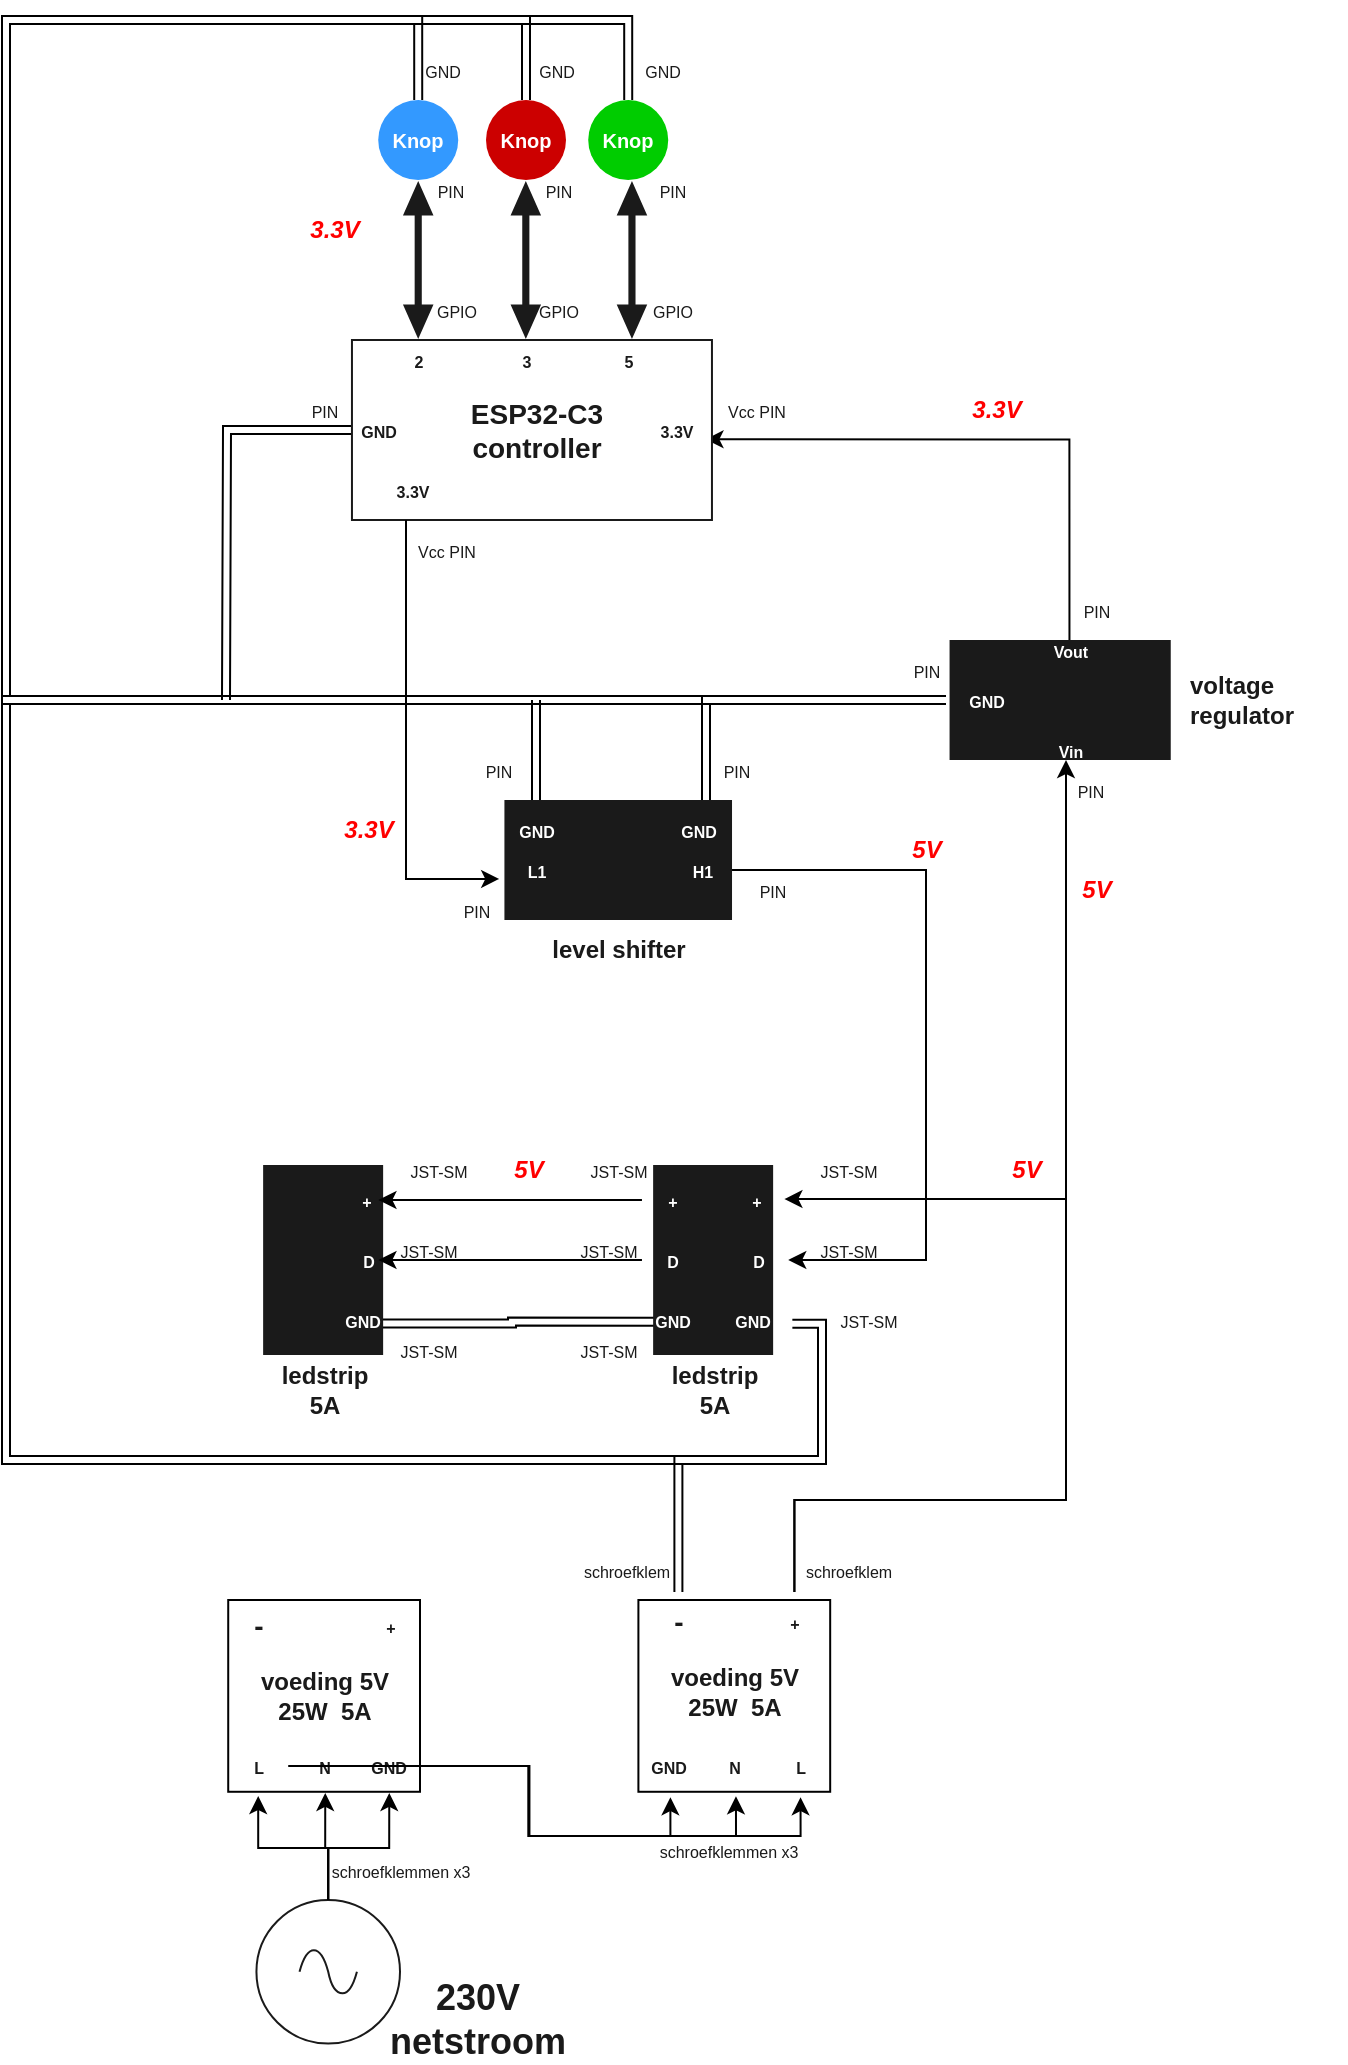 <mxfile version="24.2.7" type="google">
  <diagram name="Page-1" id="2YBvvXClWsGukQMizWep">
    <mxGraphModel grid="1" page="1" gridSize="10" guides="1" tooltips="1" connect="1" arrows="1" fold="1" pageScale="1" pageWidth="850" pageHeight="1100" math="0" shadow="0">
      <root>
        <mxCell id="0" />
        <mxCell id="1" parent="0" />
        <mxCell id="buvlqqXlpn2Jo7uIdP7t-36" style="edgeStyle=orthogonalEdgeStyle;rounded=0;orthogonalLoop=1;jettySize=auto;html=1;entryX=0.982;entryY=0.552;entryDx=0;entryDy=0;entryPerimeter=0;exitX=0.499;exitY=1.007;exitDx=0;exitDy=0;exitPerimeter=0;" edge="1" parent="1" source="uXF_fPcZE920ryY0srwN-89" target="CK8r0wE4NduhVeLigVdj-72">
          <mxGeometry relative="1" as="geometry">
            <mxPoint x="530" y="280" as="targetPoint" />
            <Array as="points">
              <mxPoint x="682" y="280" />
            </Array>
          </mxGeometry>
        </mxCell>
        <mxCell id="buvlqqXlpn2Jo7uIdP7t-27" style="edgeStyle=orthogonalEdgeStyle;rounded=0;orthogonalLoop=1;jettySize=auto;html=1;shape=link;" edge="1" parent="1" source="buvlqqXlpn2Jo7uIdP7t-25">
          <mxGeometry relative="1" as="geometry">
            <mxPoint x="550" y="410" as="targetPoint" />
            <mxPoint x="540" y="473" as="sourcePoint" />
            <Array as="points">
              <mxPoint x="500" y="410" />
            </Array>
          </mxGeometry>
        </mxCell>
        <mxCell id="uXF_fPcZE920ryY0srwN-75" style="edgeStyle=orthogonalEdgeStyle;rounded=0;orthogonalLoop=1;jettySize=auto;html=1;entryX=0.063;entryY=0.56;entryDx=0;entryDy=0;entryPerimeter=0;shape=link;exitX=1.036;exitY=0.028;exitDx=0;exitDy=0;exitPerimeter=0;" edge="1" parent="1" source="uXF_fPcZE920ryY0srwN-82" target="uXF_fPcZE920ryY0srwN-70">
          <mxGeometry relative="1" as="geometry">
            <Array as="points">
              <mxPoint x="403" y="721" />
              <mxPoint x="403" y="722" />
            </Array>
          </mxGeometry>
        </mxCell>
        <mxCell id="CK8r0wE4NduhVeLigVdj-146" value="" style="endArrow=classic;startArrow=classic;html=1;rounded=0;shape=flexArrow;width=3.556;startSize=5.4;startWidth=10.716;endWidth=10.716;endSize=5.4;fillColor=#1A1A1A;strokeColor=none;" edge="1" parent="1">
          <mxGeometry width="50" height="50" relative="1" as="geometry">
            <mxPoint x="409.91" y="230" as="sourcePoint" />
            <mxPoint x="409.91" y="150" as="targetPoint" />
          </mxGeometry>
        </mxCell>
        <mxCell id="CK8r0wE4NduhVeLigVdj-1" value="" style="pointerEvents=1;verticalLabelPosition=bottom;shadow=0;dashed=0;align=center;html=1;verticalAlign=top;shape=mxgraph.electrical.signal_sources.source;aspect=fixed;points=[[0.5,0,0],[1,0.5,0],[0.5,1,0],[0,0.5,0]];elSignalType=ac;strokeColor=#1A1A1A;" vertex="1" parent="1">
          <mxGeometry x="275.22" y="1010" width="71.78" height="71.78" as="geometry" />
        </mxCell>
        <mxCell id="CK8r0wE4NduhVeLigVdj-4" value="&lt;font color=&quot;#1a1a1a&quot; style=&quot;font-size: 18px;&quot;&gt;&lt;b style=&quot;&quot;&gt;230V&lt;/b&gt;&lt;/font&gt;&lt;div&gt;&lt;font color=&quot;#1a1a1a&quot; style=&quot;font-size: 18px;&quot;&gt;&lt;b style=&quot;&quot;&gt;netstroom&lt;/b&gt;&lt;/font&gt;&lt;/div&gt;" style="text;strokeColor=none;align=center;fillColor=none;html=1;verticalAlign=middle;whiteSpace=wrap;rounded=0;" vertex="1" parent="1">
          <mxGeometry x="356.11" y="1050" width="60" height="40" as="geometry" />
        </mxCell>
        <mxCell id="buvlqqXlpn2Jo7uIdP7t-6" style="edgeStyle=orthogonalEdgeStyle;rounded=0;orthogonalLoop=1;jettySize=auto;html=1;shape=link;" edge="1" parent="1" source="CK8r0wE4NduhVeLigVdj-72">
          <mxGeometry relative="1" as="geometry">
            <mxPoint x="260" y="410" as="targetPoint" />
          </mxGeometry>
        </mxCell>
        <mxCell id="CK8r0wE4NduhVeLigVdj-72" value="" style="verticalLabelPosition=bottom;verticalAlign=top;html=1;shape=mxgraph.basic.rect;fillColor2=none;strokeWidth=1;size=20;indent=5;fillColor=#FFFFFF;strokeColor=#1A1A1A;" vertex="1" parent="1">
          <mxGeometry x="322.98" y="230" width="180" height="90" as="geometry" />
        </mxCell>
        <mxCell id="CK8r0wE4NduhVeLigVdj-74" value="" style="group;fillColor=#1A1A1A;container=0;" connectable="0" vertex="1" parent="1">
          <mxGeometry x="621.78" y="380" width="110.59" height="60" as="geometry" />
        </mxCell>
        <mxCell id="CK8r0wE4NduhVeLigVdj-88" value="&lt;div&gt;&lt;span style=&quot;color: rgb(26, 26, 26); background-color: initial;&quot;&gt;&lt;font style=&quot;font-size: 8px;&quot;&gt;JST-SM&lt;/font&gt;&lt;/span&gt;&lt;br&gt;&lt;/div&gt;" style="text;html=1;align=center;verticalAlign=middle;resizable=0;points=[];autosize=1;strokeColor=none;fillColor=none;" vertex="1" parent="1">
          <mxGeometry x="546.11" y="630" width="50" height="30" as="geometry" />
        </mxCell>
        <mxCell id="CK8r0wE4NduhVeLigVdj-89" value="&lt;div&gt;&lt;span style=&quot;color: rgb(26, 26, 26); background-color: initial;&quot;&gt;&lt;font style=&quot;font-size: 8px;&quot;&gt;JST-SM&lt;/font&gt;&lt;/span&gt;&lt;br&gt;&lt;/div&gt;" style="text;html=1;align=center;verticalAlign=middle;resizable=0;points=[];autosize=1;strokeColor=none;fillColor=none;rotation=0;" vertex="1" parent="1">
          <mxGeometry x="556.11" y="705" width="50" height="30" as="geometry" />
        </mxCell>
        <mxCell id="CK8r0wE4NduhVeLigVdj-99" value="&lt;font color=&quot;#1a1a1a&quot;&gt;&lt;b&gt;ledstrip&lt;br&gt;5A&lt;/b&gt;&lt;/font&gt;" style="text;html=1;align=center;verticalAlign=middle;resizable=0;points=[];autosize=1;strokeColor=none;fillColor=none;" vertex="1" parent="1">
          <mxGeometry x="273.56" y="735" width="70" height="40" as="geometry" />
        </mxCell>
        <mxCell id="CK8r0wE4NduhVeLigVdj-131" value="&lt;font color=&quot;#ff0000&quot; style=&quot;font-size: 12px;&quot;&gt;&lt;i style=&quot;&quot;&gt;&lt;b style=&quot;&quot;&gt;5V&lt;/b&gt;&lt;/i&gt;&lt;/font&gt;" style="text;html=1;align=center;verticalAlign=middle;resizable=0;points=[];autosize=1;strokeColor=none;fillColor=none;" vertex="1" parent="1">
          <mxGeometry x="675" y="490" width="40" height="30" as="geometry" />
        </mxCell>
        <mxCell id="CK8r0wE4NduhVeLigVdj-133" value="&lt;span style=&quot;font-size: 8px;&quot;&gt;&lt;b style=&quot;&quot;&gt;&lt;font color=&quot;#ffffff&quot;&gt;Vin&lt;/font&gt;&lt;/b&gt;&lt;/span&gt;" style="text;html=1;align=center;verticalAlign=middle;resizable=0;points=[];autosize=1;strokeColor=none;fillColor=none;" vertex="1" parent="1">
          <mxGeometry x="661.78" y="420" width="40" height="30" as="geometry" />
        </mxCell>
        <mxCell id="buvlqqXlpn2Jo7uIdP7t-12" style="edgeStyle=orthogonalEdgeStyle;rounded=0;orthogonalLoop=1;jettySize=auto;html=1;shape=link;" edge="1" parent="1" source="CK8r0wE4NduhVeLigVdj-142">
          <mxGeometry relative="1" as="geometry">
            <mxPoint x="170" y="410" as="targetPoint" />
            <Array as="points">
              <mxPoint x="356" y="70" />
              <mxPoint x="150" y="70" />
              <mxPoint x="150" y="410" />
            </Array>
          </mxGeometry>
        </mxCell>
        <mxCell id="CK8r0wE4NduhVeLigVdj-142" value="&lt;b&gt;&lt;font color=&quot;#ffffff&quot; style=&quot;font-size: 10px;&quot;&gt;Knop&lt;/font&gt;&lt;/b&gt;" style="ellipse;whiteSpace=wrap;html=1;aspect=fixed;fillColor=#3399FF;strokeColor=none;" vertex="1" parent="1">
          <mxGeometry x="336.11" y="110" width="40" height="40" as="geometry" />
        </mxCell>
        <mxCell id="buvlqqXlpn2Jo7uIdP7t-13" style="edgeStyle=orthogonalEdgeStyle;rounded=0;orthogonalLoop=1;jettySize=auto;html=1;shape=link;" edge="1" parent="1" source="CK8r0wE4NduhVeLigVdj-143">
          <mxGeometry relative="1" as="geometry">
            <mxPoint x="180" y="410" as="targetPoint" />
            <Array as="points">
              <mxPoint x="410" y="70" />
              <mxPoint x="150" y="70" />
              <mxPoint x="150" y="410" />
            </Array>
          </mxGeometry>
        </mxCell>
        <mxCell id="CK8r0wE4NduhVeLigVdj-143" value="&lt;b&gt;&lt;font color=&quot;#ffffff&quot; style=&quot;font-size: 10px;&quot;&gt;Knop&lt;/font&gt;&lt;/b&gt;" style="ellipse;whiteSpace=wrap;html=1;aspect=fixed;fillColor=#CC0000;strokeColor=none;" vertex="1" parent="1">
          <mxGeometry x="390.0" y="110" width="40" height="40" as="geometry" />
        </mxCell>
        <mxCell id="buvlqqXlpn2Jo7uIdP7t-14" style="edgeStyle=orthogonalEdgeStyle;rounded=0;orthogonalLoop=1;jettySize=auto;html=1;shape=link;" edge="1" parent="1" source="CK8r0wE4NduhVeLigVdj-144">
          <mxGeometry relative="1" as="geometry">
            <mxPoint x="170" y="410" as="targetPoint" />
            <Array as="points">
              <mxPoint x="461" y="70" />
              <mxPoint x="150" y="70" />
              <mxPoint x="150" y="410" />
            </Array>
          </mxGeometry>
        </mxCell>
        <mxCell id="CK8r0wE4NduhVeLigVdj-144" value="&lt;b&gt;&lt;font color=&quot;#ffffff&quot; style=&quot;font-size: 10px;&quot;&gt;Knop&lt;/font&gt;&lt;/b&gt;" style="ellipse;whiteSpace=wrap;html=1;aspect=fixed;fillColor=#00CC00;strokeColor=none;" vertex="1" parent="1">
          <mxGeometry x="441.11" y="110" width="40" height="40" as="geometry" />
        </mxCell>
        <mxCell id="buvlqqXlpn2Jo7uIdP7t-4" style="edgeStyle=orthogonalEdgeStyle;rounded=0;orthogonalLoop=1;jettySize=auto;html=1;shape=link;fillColor=#1A1A1A;strokeColor=default;" edge="1" parent="1" source="itszNi9ZeUtjTC_FfjUi-5">
          <mxGeometry relative="1" as="geometry">
            <mxPoint x="500" y="790" as="targetPoint" />
            <Array as="points">
              <mxPoint x="150" y="410" />
              <mxPoint x="150" y="790" />
              <mxPoint x="490" y="790" />
            </Array>
          </mxGeometry>
        </mxCell>
        <mxCell id="itszNi9ZeUtjTC_FfjUi-5" value="&lt;font style=&quot;font-size: 8px;&quot;&gt;&lt;b style=&quot;&quot;&gt;&lt;font color=&quot;#ffffff&quot;&gt;GND&lt;/font&gt;&lt;/b&gt;&lt;br&gt;&lt;/font&gt;" style="text;html=1;align=center;verticalAlign=middle;resizable=0;points=[];autosize=1;strokeColor=none;fillColor=none;" vertex="1" parent="1">
          <mxGeometry x="620" y="395" width="40" height="30" as="geometry" />
        </mxCell>
        <mxCell id="3ZnizcBf5uiBhAQqWF0o-3" value="&lt;font color=&quot;#1a1a1a&quot;&gt;&lt;span style=&quot;font-size: 8px;&quot;&gt;schroefklemmen x3&lt;/span&gt;&lt;/font&gt;" style="text;html=1;align=center;verticalAlign=middle;resizable=0;points=[];autosize=1;strokeColor=none;fillColor=none;" vertex="1" parent="1">
          <mxGeometry x="302.41" y="980" width="90" height="30" as="geometry" />
        </mxCell>
        <mxCell id="CK8r0wE4NduhVeLigVdj-39" value="&lt;font color=&quot;#ffffff&quot; style=&quot;font-size: 14px;&quot;&gt;&lt;b style=&quot;&quot;&gt;led&lt;br&gt;strip&lt;/b&gt;&lt;/font&gt;&lt;div&gt;&lt;font color=&quot;#ffffff&quot; style=&quot;font-size: 14px;&quot;&gt;&lt;b&gt;&lt;br&gt;&lt;/b&gt;&lt;/font&gt;&lt;/div&gt;&lt;div&gt;&lt;font color=&quot;#ffffff&quot; style=&quot;font-size: 14px;&quot;&gt;&lt;b style=&quot;&quot;&gt;5V&lt;/b&gt;&lt;/font&gt;&lt;/div&gt;" style="text;html=1;align=center;verticalAlign=middle;resizable=0;points=[];autosize=1;strokeColor=none;fillColor=none;" vertex="1" parent="1">
          <mxGeometry x="233.61" y="650" width="50" height="80" as="geometry" />
        </mxCell>
        <mxCell id="b6E_NDg8cZOG375bm2oY-10" value="&lt;font color=&quot;#ffffff&quot;&gt;&lt;span style=&quot;font-size: 8px;&quot;&gt;&lt;b&gt;&amp;nbsp;5&lt;/b&gt;&lt;/span&gt;&lt;/font&gt;" style="text;html=1;align=center;verticalAlign=middle;resizable=0;points=[];autosize=1;strokeColor=none;fillColor=none;" vertex="1" parent="1">
          <mxGeometry x="475.0" y="60" width="30" height="30" as="geometry" />
        </mxCell>
        <mxCell id="b6E_NDg8cZOG375bm2oY-11" value="&lt;font color=&quot;#ffffff&quot;&gt;&lt;span style=&quot;font-size: 8px;&quot;&gt;&lt;b&gt;2&lt;/b&gt;&lt;/span&gt;&lt;/font&gt;" style="text;html=1;align=center;verticalAlign=middle;resizable=0;points=[];autosize=1;strokeColor=none;fillColor=none;" vertex="1" parent="1">
          <mxGeometry x="354.91" y="60" width="30" height="30" as="geometry" />
        </mxCell>
        <mxCell id="uXF_fPcZE920ryY0srwN-26" value="" style="group;rotation=0;" vertex="1" connectable="0" parent="1">
          <mxGeometry x="261.11" y="860" width="100.0" height="97.95" as="geometry" />
        </mxCell>
        <mxCell id="uXF_fPcZE920ryY0srwN-7" value="" style="whiteSpace=wrap;html=1;aspect=fixed;rotation=0;" vertex="1" parent="uXF_fPcZE920ryY0srwN-26">
          <mxGeometry width="95.89" height="95.89" as="geometry" />
        </mxCell>
        <mxCell id="8mbKC0PbR0wMGEWIr_28-6" value="&lt;b style=&quot;&quot;&gt;&lt;font color=&quot;#1a1a1a&quot;&gt;voeding 5V&lt;/font&gt;&lt;/b&gt;&lt;div&gt;&lt;b style=&quot;&quot;&gt;&lt;font color=&quot;#1a1a1a&quot;&gt;25W&amp;nbsp; 5A&lt;/font&gt;&lt;/b&gt;&lt;/div&gt;" style="text;html=1;align=center;verticalAlign=middle;resizable=0;points=[];autosize=1;strokeColor=none;fillColor=none;rotation=0;" vertex="1" parent="uXF_fPcZE920ryY0srwN-26">
          <mxGeometry x="3" y="27.95" width="90" height="40" as="geometry" />
        </mxCell>
        <mxCell id="uXF_fPcZE920ryY0srwN-1" value="&lt;font color=&quot;#1a1a1a&quot; style=&quot;font-size: 8px;&quot;&gt;&lt;b style=&quot;&quot;&gt;L&lt;/b&gt;&lt;/font&gt;" style="text;html=1;align=center;verticalAlign=middle;resizable=0;points=[];autosize=1;strokeColor=none;fillColor=none;rotation=0;" vertex="1" parent="uXF_fPcZE920ryY0srwN-26">
          <mxGeometry y="68" width="30" height="30" as="geometry" />
        </mxCell>
        <mxCell id="uXF_fPcZE920ryY0srwN-3" value="&lt;div&gt;&lt;font color=&quot;#1a1a1a&quot;&gt;&lt;span style=&quot;font-size: 8px;&quot;&gt;&lt;b&gt;GND&lt;/b&gt;&lt;/span&gt;&lt;/font&gt;&lt;/div&gt;" style="text;html=1;align=center;verticalAlign=middle;resizable=0;points=[];autosize=1;strokeColor=none;fillColor=none;rotation=0;" vertex="1" parent="uXF_fPcZE920ryY0srwN-26">
          <mxGeometry x="60" y="68" width="40" height="30" as="geometry" />
        </mxCell>
        <mxCell id="uXF_fPcZE920ryY0srwN-8" value="&lt;font color=&quot;#1a1a1a&quot;&gt;&lt;span style=&quot;font-size: 8px;&quot;&gt;&lt;b&gt;N&lt;/b&gt;&lt;/span&gt;&lt;/font&gt;" style="text;html=1;align=center;verticalAlign=middle;resizable=0;points=[];autosize=1;strokeColor=none;fillColor=none;rotation=0;" vertex="1" parent="uXF_fPcZE920ryY0srwN-26">
          <mxGeometry x="33" y="68" width="30" height="30" as="geometry" />
        </mxCell>
        <mxCell id="uXF_fPcZE920ryY0srwN-48" value="&lt;font color=&quot;#1a1a1a&quot;&gt;&lt;span style=&quot;font-size: 8px;&quot;&gt;&lt;b&gt;+&lt;/b&gt;&lt;/span&gt;&lt;/font&gt;" style="text;html=1;align=center;verticalAlign=middle;resizable=0;points=[];autosize=1;strokeColor=none;fillColor=none;rotation=0;" vertex="1" parent="uXF_fPcZE920ryY0srwN-26">
          <mxGeometry x="65.89" y="-2.05" width="30" height="30" as="geometry" />
        </mxCell>
        <mxCell id="uXF_fPcZE920ryY0srwN-49" value="&lt;font style=&quot;font-size: 14px;&quot; color=&quot;#1a1a1a&quot;&gt;&lt;b style=&quot;&quot;&gt;-&lt;/b&gt;&lt;/font&gt;" style="text;html=1;align=center;verticalAlign=middle;resizable=0;points=[];autosize=1;strokeColor=none;fillColor=none;rotation=0;" vertex="1" parent="uXF_fPcZE920ryY0srwN-26">
          <mxGeometry x="2.842e-14" y="-2.05" width="30" height="30" as="geometry" />
        </mxCell>
        <mxCell id="uXF_fPcZE920ryY0srwN-27" value="" style="group;rotation=0;" vertex="1" connectable="0" parent="1">
          <mxGeometry x="466.2" y="860" width="100.0" height="97.95" as="geometry" />
        </mxCell>
        <mxCell id="uXF_fPcZE920ryY0srwN-28" value="" style="whiteSpace=wrap;html=1;aspect=fixed;rotation=0;" vertex="1" parent="uXF_fPcZE920ryY0srwN-27">
          <mxGeometry width="95.89" height="95.89" as="geometry" />
        </mxCell>
        <mxCell id="uXF_fPcZE920ryY0srwN-29" value="&lt;b style=&quot;&quot;&gt;&lt;font color=&quot;#1a1a1a&quot;&gt;voeding 5V&lt;/font&gt;&lt;/b&gt;&lt;div&gt;&lt;b style=&quot;&quot;&gt;&lt;font color=&quot;#1a1a1a&quot;&gt;25W&amp;nbsp; 5A&lt;/font&gt;&lt;/b&gt;&lt;/div&gt;" style="text;html=1;align=center;verticalAlign=middle;resizable=0;points=[];autosize=1;strokeColor=none;fillColor=none;rotation=0;" vertex="1" parent="uXF_fPcZE920ryY0srwN-27">
          <mxGeometry x="2.95" y="26" width="90" height="40" as="geometry" />
        </mxCell>
        <mxCell id="uXF_fPcZE920ryY0srwN-30" value="&lt;font color=&quot;#1a1a1a&quot; style=&quot;font-size: 8px;&quot;&gt;&lt;b style=&quot;&quot;&gt;L&lt;/b&gt;&lt;/font&gt;" style="text;html=1;align=center;verticalAlign=middle;resizable=0;points=[];autosize=1;strokeColor=none;fillColor=none;rotation=0;" vertex="1" parent="uXF_fPcZE920ryY0srwN-27">
          <mxGeometry x="65.89" y="68" width="30" height="30" as="geometry" />
        </mxCell>
        <mxCell id="uXF_fPcZE920ryY0srwN-31" value="&lt;div&gt;&lt;font color=&quot;#1a1a1a&quot;&gt;&lt;span style=&quot;font-size: 8px;&quot;&gt;&lt;b&gt;GND&lt;/b&gt;&lt;/span&gt;&lt;/font&gt;&lt;/div&gt;" style="text;html=1;align=center;verticalAlign=middle;resizable=0;points=[];autosize=1;strokeColor=none;fillColor=none;rotation=0;" vertex="1" parent="uXF_fPcZE920ryY0srwN-27">
          <mxGeometry x="-5" y="68" width="40" height="30" as="geometry" />
        </mxCell>
        <mxCell id="uXF_fPcZE920ryY0srwN-32" value="&lt;font color=&quot;#1a1a1a&quot;&gt;&lt;span style=&quot;font-size: 8px;&quot;&gt;&lt;b&gt;N&lt;/b&gt;&lt;/span&gt;&lt;/font&gt;" style="text;html=1;align=center;verticalAlign=middle;resizable=0;points=[];autosize=1;strokeColor=none;fillColor=none;rotation=0;" vertex="1" parent="uXF_fPcZE920ryY0srwN-27">
          <mxGeometry x="33" y="68" width="30" height="30" as="geometry" />
        </mxCell>
        <mxCell id="uXF_fPcZE920ryY0srwN-86" style="edgeStyle=orthogonalEdgeStyle;rounded=0;orthogonalLoop=1;jettySize=auto;html=1;" edge="1" parent="uXF_fPcZE920ryY0srwN-27" source="uXF_fPcZE920ryY0srwN-46">
          <mxGeometry relative="1" as="geometry">
            <mxPoint x="213.8" y="-420" as="targetPoint" />
            <Array as="points">
              <mxPoint x="78" y="-50" />
              <mxPoint x="214" y="-50" />
            </Array>
          </mxGeometry>
        </mxCell>
        <mxCell id="uXF_fPcZE920ryY0srwN-46" value="&lt;font color=&quot;#1a1a1a&quot;&gt;&lt;span style=&quot;font-size: 8px;&quot;&gt;&lt;b&gt;+&lt;/b&gt;&lt;/span&gt;&lt;/font&gt;" style="text;html=1;align=center;verticalAlign=middle;resizable=0;points=[];autosize=1;strokeColor=none;fillColor=none;rotation=0;" vertex="1" parent="uXF_fPcZE920ryY0srwN-27">
          <mxGeometry x="63" y="-4" width="30" height="30" as="geometry" />
        </mxCell>
        <mxCell id="uXF_fPcZE920ryY0srwN-47" value="&lt;font style=&quot;font-size: 14px;&quot; color=&quot;#1a1a1a&quot;&gt;&lt;b style=&quot;&quot;&gt;-&lt;/b&gt;&lt;/font&gt;" style="text;html=1;align=center;verticalAlign=middle;resizable=0;points=[];autosize=1;strokeColor=none;fillColor=none;rotation=0;" vertex="1" parent="uXF_fPcZE920ryY0srwN-27">
          <mxGeometry x="5" y="-4" width="30" height="30" as="geometry" />
        </mxCell>
        <mxCell id="uXF_fPcZE920ryY0srwN-33" style="edgeStyle=orthogonalEdgeStyle;rounded=0;orthogonalLoop=1;jettySize=auto;html=1;" edge="1" parent="1" source="CK8r0wE4NduhVeLigVdj-1" target="uXF_fPcZE920ryY0srwN-1">
          <mxGeometry relative="1" as="geometry" />
        </mxCell>
        <mxCell id="uXF_fPcZE920ryY0srwN-34" style="edgeStyle=orthogonalEdgeStyle;rounded=0;orthogonalLoop=1;jettySize=auto;html=1;entryX=0.517;entryY=0.949;entryDx=0;entryDy=0;entryPerimeter=0;" edge="1" parent="1" source="CK8r0wE4NduhVeLigVdj-1" target="uXF_fPcZE920ryY0srwN-8">
          <mxGeometry relative="1" as="geometry" />
        </mxCell>
        <mxCell id="uXF_fPcZE920ryY0srwN-35" style="edgeStyle=orthogonalEdgeStyle;rounded=0;orthogonalLoop=1;jettySize=auto;html=1;entryX=0.513;entryY=0.949;entryDx=0;entryDy=0;entryPerimeter=0;" edge="1" parent="1" source="CK8r0wE4NduhVeLigVdj-1" target="uXF_fPcZE920ryY0srwN-3">
          <mxGeometry relative="1" as="geometry" />
        </mxCell>
        <mxCell id="uXF_fPcZE920ryY0srwN-42" style="edgeStyle=orthogonalEdgeStyle;rounded=0;orthogonalLoop=1;jettySize=auto;html=1;entryX=0.525;entryY=1.02;entryDx=0;entryDy=0;entryPerimeter=0;" edge="1" parent="1" source="uXF_fPcZE920ryY0srwN-3" target="uXF_fPcZE920ryY0srwN-31">
          <mxGeometry relative="1" as="geometry" />
        </mxCell>
        <mxCell id="uXF_fPcZE920ryY0srwN-43" style="edgeStyle=orthogonalEdgeStyle;rounded=0;orthogonalLoop=1;jettySize=auto;html=1;entryX=0.526;entryY=1.005;entryDx=0;entryDy=0;entryPerimeter=0;" edge="1" parent="1" source="uXF_fPcZE920ryY0srwN-8" target="uXF_fPcZE920ryY0srwN-32">
          <mxGeometry relative="1" as="geometry" />
        </mxCell>
        <mxCell id="uXF_fPcZE920ryY0srwN-44" style="edgeStyle=orthogonalEdgeStyle;rounded=0;orthogonalLoop=1;jettySize=auto;html=1;entryX=0.506;entryY=1.02;entryDx=0;entryDy=0;entryPerimeter=0;" edge="1" parent="1" source="uXF_fPcZE920ryY0srwN-1" target="uXF_fPcZE920ryY0srwN-30">
          <mxGeometry relative="1" as="geometry" />
        </mxCell>
        <mxCell id="uXF_fPcZE920ryY0srwN-45" value="&lt;font color=&quot;#1a1a1a&quot;&gt;&lt;span style=&quot;font-size: 8px;&quot;&gt;schroefklemmen x3&lt;/span&gt;&lt;/font&gt;" style="text;html=1;align=center;verticalAlign=middle;resizable=0;points=[];autosize=1;strokeColor=none;fillColor=none;" vertex="1" parent="1">
          <mxGeometry x="466.2" y="970" width="90" height="30" as="geometry" />
        </mxCell>
        <mxCell id="CK8r0wE4NduhVeLigVdj-8" value="" style="verticalLabelPosition=bottom;verticalAlign=top;html=1;shape=mxgraph.basic.rect;fillColor2=none;strokeWidth=1;size=30;indent=100;rotation=90;fillColor=#1A1A1A;strokeColor=none;" vertex="1" parent="1">
          <mxGeometry x="456.02" y="660" width="95.09" height="60" as="geometry" />
        </mxCell>
        <mxCell id="uXF_fPcZE920ryY0srwN-54" value="&lt;span style=&quot;font-size: 8px;&quot;&gt;&lt;b style=&quot;&quot;&gt;&lt;font color=&quot;#ffffff&quot;&gt;+&lt;/font&gt;&lt;/b&gt;&lt;/span&gt;" style="text;html=1;align=center;verticalAlign=middle;resizable=0;points=[];autosize=1;strokeColor=none;fillColor=none;rotation=0;" vertex="1" parent="1">
          <mxGeometry x="509.61" y="645" width="30" height="30" as="geometry" />
        </mxCell>
        <mxCell id="uXF_fPcZE920ryY0srwN-55" value="&lt;span style=&quot;font-size: 8px;&quot;&gt;&lt;b style=&quot;&quot;&gt;&lt;font color=&quot;#ffffff&quot;&gt;+&lt;/font&gt;&lt;/b&gt;&lt;/span&gt;" style="text;html=1;align=center;verticalAlign=middle;resizable=0;points=[];autosize=1;strokeColor=none;fillColor=none;rotation=0;" vertex="1" parent="1">
          <mxGeometry x="467.98" y="645" width="30" height="30" as="geometry" />
        </mxCell>
        <mxCell id="uXF_fPcZE920ryY0srwN-56" value="&lt;font color=&quot;#ffffff&quot;&gt;&lt;span style=&quot;font-size: 8px;&quot;&gt;&lt;b&gt;D&lt;/b&gt;&lt;/span&gt;&lt;/font&gt;" style="text;html=1;align=center;verticalAlign=middle;resizable=0;points=[];autosize=1;strokeColor=none;fillColor=none;rotation=0;" vertex="1" parent="1">
          <mxGeometry x="511.11" y="675" width="30" height="30" as="geometry" />
        </mxCell>
        <mxCell id="uXF_fPcZE920ryY0srwN-57" value="&lt;font color=&quot;#ffffff&quot;&gt;&lt;span style=&quot;font-size: 8px;&quot;&gt;&lt;b&gt;GND&lt;/b&gt;&lt;/span&gt;&lt;/font&gt;" style="text;html=1;align=center;verticalAlign=middle;resizable=0;points=[];autosize=1;strokeColor=none;fillColor=none;rotation=0;" vertex="1" parent="1">
          <mxGeometry x="502.98" y="705" width="40" height="30" as="geometry" />
        </mxCell>
        <mxCell id="uXF_fPcZE920ryY0srwN-58" style="edgeStyle=orthogonalEdgeStyle;rounded=0;orthogonalLoop=1;jettySize=auto;html=1;entryX=0.986;entryY=0.484;entryDx=0;entryDy=0;entryPerimeter=0;" edge="1" parent="1" source="uXF_fPcZE920ryY0srwN-46" target="uXF_fPcZE920ryY0srwN-54">
          <mxGeometry relative="1" as="geometry">
            <Array as="points">
              <mxPoint x="544" y="810" />
              <mxPoint x="680" y="810" />
              <mxPoint x="680" y="660" />
            </Array>
          </mxGeometry>
        </mxCell>
        <mxCell id="uXF_fPcZE920ryY0srwN-63" value="&lt;div&gt;&lt;br&gt;&lt;/div&gt;&lt;div&gt;&lt;br&gt;&lt;/div&gt;" style="edgeLabel;html=1;align=center;verticalAlign=middle;resizable=0;points=[];" vertex="1" connectable="0" parent="uXF_fPcZE920ryY0srwN-58">
          <mxGeometry x="0.402" y="-1" relative="1" as="geometry">
            <mxPoint as="offset" />
          </mxGeometry>
        </mxCell>
        <mxCell id="uXF_fPcZE920ryY0srwN-62" style="edgeStyle=orthogonalEdgeStyle;rounded=0;orthogonalLoop=1;jettySize=auto;html=1;entryX=1.005;entryY=0.564;entryDx=0;entryDy=0;entryPerimeter=0;shape=link;" edge="1" parent="1" source="uXF_fPcZE920ryY0srwN-47" target="uXF_fPcZE920ryY0srwN-57">
          <mxGeometry relative="1" as="geometry">
            <Array as="points">
              <mxPoint x="486" y="790" />
              <mxPoint x="558" y="790" />
              <mxPoint x="558" y="722" />
            </Array>
          </mxGeometry>
        </mxCell>
        <mxCell id="uXF_fPcZE920ryY0srwN-64" value="&lt;font color=&quot;#ffffff&quot;&gt;&lt;span style=&quot;font-size: 8px;&quot;&gt;&lt;b&gt;D&lt;/b&gt;&lt;/span&gt;&lt;/font&gt;" style="text;html=1;align=center;verticalAlign=middle;resizable=0;points=[];autosize=1;strokeColor=none;fillColor=none;rotation=0;" vertex="1" parent="1">
          <mxGeometry x="467.98" y="675" width="30" height="30" as="geometry" />
        </mxCell>
        <mxCell id="uXF_fPcZE920ryY0srwN-65" value="&lt;font color=&quot;#ffffff&quot;&gt;&lt;span style=&quot;font-size: 8px;&quot;&gt;&lt;b&gt;GND&lt;/b&gt;&lt;/span&gt;&lt;/font&gt;" style="text;html=1;align=center;verticalAlign=middle;resizable=0;points=[];autosize=1;strokeColor=none;fillColor=none;rotation=0;" vertex="1" parent="1">
          <mxGeometry x="462.98" y="705" width="40" height="30" as="geometry" />
        </mxCell>
        <mxCell id="uXF_fPcZE920ryY0srwN-66" value="" style="verticalLabelPosition=bottom;verticalAlign=top;html=1;shape=mxgraph.basic.rect;fillColor2=none;strokeWidth=1;size=30;indent=100;rotation=90;fillColor=#1A1A1A;strokeColor=none;" vertex="1" parent="1">
          <mxGeometry x="261.02" y="660" width="95.09" height="60" as="geometry" />
        </mxCell>
        <mxCell id="uXF_fPcZE920ryY0srwN-70" value="&lt;font color=&quot;#ffffff&quot;&gt;&lt;span style=&quot;font-size: 8px;&quot;&gt;&lt;b&gt;GND&lt;/b&gt;&lt;/span&gt;&lt;/font&gt;" style="text;html=1;align=center;verticalAlign=middle;resizable=0;points=[];autosize=1;strokeColor=none;fillColor=none;rotation=0;" vertex="1" parent="1">
          <mxGeometry x="307.98" y="705" width="40" height="30" as="geometry" />
        </mxCell>
        <mxCell id="uXF_fPcZE920ryY0srwN-71" value="&lt;font color=&quot;#ffffff&quot;&gt;&lt;span style=&quot;font-size: 8px;&quot;&gt;&lt;b&gt;D&lt;/b&gt;&lt;/span&gt;&lt;/font&gt;" style="text;html=1;align=center;verticalAlign=middle;resizable=0;points=[];autosize=1;strokeColor=none;fillColor=none;rotation=0;" vertex="1" parent="1">
          <mxGeometry x="316.11" y="675" width="30" height="30" as="geometry" />
        </mxCell>
        <mxCell id="uXF_fPcZE920ryY0srwN-72" value="&lt;span style=&quot;font-size: 8px;&quot;&gt;&lt;b style=&quot;&quot;&gt;&lt;font color=&quot;#ffffff&quot;&gt;+&lt;/font&gt;&lt;/b&gt;&lt;/span&gt;" style="text;html=1;align=center;verticalAlign=middle;resizable=0;points=[];autosize=1;strokeColor=none;fillColor=none;rotation=0;" vertex="1" parent="1">
          <mxGeometry x="314.61" y="645" width="30" height="30" as="geometry" />
        </mxCell>
        <mxCell id="uXF_fPcZE920ryY0srwN-73" style="edgeStyle=orthogonalEdgeStyle;rounded=0;orthogonalLoop=1;jettySize=auto;html=1;entryX=0.72;entryY=0.5;entryDx=0;entryDy=0;entryPerimeter=0;" edge="1" parent="1" source="uXF_fPcZE920ryY0srwN-55" target="uXF_fPcZE920ryY0srwN-72">
          <mxGeometry relative="1" as="geometry" />
        </mxCell>
        <mxCell id="uXF_fPcZE920ryY0srwN-74" style="edgeStyle=orthogonalEdgeStyle;rounded=0;orthogonalLoop=1;jettySize=auto;html=1;entryX=0.67;entryY=0.5;entryDx=0;entryDy=0;entryPerimeter=0;" edge="1" parent="1" source="uXF_fPcZE920ryY0srwN-64" target="uXF_fPcZE920ryY0srwN-71">
          <mxGeometry relative="1" as="geometry" />
        </mxCell>
        <mxCell id="uXF_fPcZE920ryY0srwN-77" value="&lt;div&gt;&lt;span style=&quot;color: rgb(26, 26, 26); background-color: initial;&quot;&gt;&lt;font style=&quot;font-size: 8px;&quot;&gt;JST-SM&lt;/font&gt;&lt;/span&gt;&lt;br&gt;&lt;/div&gt;" style="text;html=1;align=center;verticalAlign=middle;resizable=0;points=[];autosize=1;strokeColor=none;fillColor=none;" vertex="1" parent="1">
          <mxGeometry x="341.2" y="630" width="50" height="30" as="geometry" />
        </mxCell>
        <mxCell id="uXF_fPcZE920ryY0srwN-78" value="&lt;div&gt;&lt;span style=&quot;color: rgb(26, 26, 26); background-color: initial;&quot;&gt;&lt;font style=&quot;font-size: 8px;&quot;&gt;JST-SM&lt;/font&gt;&lt;/span&gt;&lt;br&gt;&lt;/div&gt;" style="text;html=1;align=center;verticalAlign=middle;resizable=0;points=[];autosize=1;strokeColor=none;fillColor=none;" vertex="1" parent="1">
          <mxGeometry x="336.11" y="670" width="50" height="30" as="geometry" />
        </mxCell>
        <mxCell id="uXF_fPcZE920ryY0srwN-79" value="&lt;div&gt;&lt;span style=&quot;color: rgb(26, 26, 26); background-color: initial;&quot;&gt;&lt;font style=&quot;font-size: 8px;&quot;&gt;JST-SM&lt;/font&gt;&lt;/span&gt;&lt;br&gt;&lt;/div&gt;" style="text;html=1;align=center;verticalAlign=middle;resizable=0;points=[];autosize=1;strokeColor=none;fillColor=none;" vertex="1" parent="1">
          <mxGeometry x="336.11" y="720" width="50" height="30" as="geometry" />
        </mxCell>
        <mxCell id="uXF_fPcZE920ryY0srwN-80" value="&lt;div&gt;&lt;span style=&quot;color: rgb(26, 26, 26); background-color: initial;&quot;&gt;&lt;font style=&quot;font-size: 8px;&quot;&gt;JST-SM&lt;/font&gt;&lt;/span&gt;&lt;br&gt;&lt;/div&gt;" style="text;html=1;align=center;verticalAlign=middle;resizable=0;points=[];autosize=1;strokeColor=none;fillColor=none;" vertex="1" parent="1">
          <mxGeometry x="431.11" y="630" width="50" height="30" as="geometry" />
        </mxCell>
        <mxCell id="uXF_fPcZE920ryY0srwN-81" value="&lt;div&gt;&lt;span style=&quot;color: rgb(26, 26, 26); background-color: initial;&quot;&gt;&lt;font style=&quot;font-size: 8px;&quot;&gt;JST-SM&lt;/font&gt;&lt;/span&gt;&lt;br&gt;&lt;/div&gt;" style="text;html=1;align=center;verticalAlign=middle;resizable=0;points=[];autosize=1;strokeColor=none;fillColor=none;" vertex="1" parent="1">
          <mxGeometry x="426.2" y="670" width="50" height="30" as="geometry" />
        </mxCell>
        <mxCell id="uXF_fPcZE920ryY0srwN-82" value="&lt;div&gt;&lt;span style=&quot;color: rgb(26, 26, 26); background-color: initial;&quot;&gt;&lt;font style=&quot;font-size: 8px;&quot;&gt;JST-SM&lt;/font&gt;&lt;/span&gt;&lt;br&gt;&lt;/div&gt;" style="text;html=1;align=center;verticalAlign=middle;resizable=0;points=[];autosize=1;strokeColor=none;fillColor=none;" vertex="1" parent="1">
          <mxGeometry x="426.11" y="720" width="50" height="30" as="geometry" />
        </mxCell>
        <mxCell id="uXF_fPcZE920ryY0srwN-83" value="&lt;font color=&quot;#1a1a1a&quot;&gt;&lt;b&gt;ledstrip&lt;br&gt;5A&lt;/b&gt;&lt;/font&gt;" style="text;html=1;align=center;verticalAlign=middle;resizable=0;points=[];autosize=1;strokeColor=none;fillColor=none;" vertex="1" parent="1">
          <mxGeometry x="468.56" y="735" width="70" height="40" as="geometry" />
        </mxCell>
        <mxCell id="uXF_fPcZE920ryY0srwN-88" value="&lt;div&gt;&lt;font color=&quot;#1a1a1a&quot;&gt;&lt;span style=&quot;font-size: 8px;&quot;&gt;PIN&lt;/span&gt;&lt;/font&gt;&lt;/div&gt;" style="text;html=1;align=center;verticalAlign=middle;resizable=0;points=[];autosize=1;strokeColor=none;fillColor=none;" vertex="1" parent="1">
          <mxGeometry x="672.37" y="440" width="40" height="30" as="geometry" />
        </mxCell>
        <mxCell id="uXF_fPcZE920ryY0srwN-89" value="&lt;span style=&quot;font-size: 8px;&quot;&gt;&lt;b style=&quot;&quot;&gt;&lt;font color=&quot;#ffffff&quot;&gt;Vout&lt;/font&gt;&lt;/b&gt;&lt;/span&gt;" style="text;html=1;align=center;verticalAlign=middle;resizable=0;points=[];autosize=1;strokeColor=none;fillColor=none;" vertex="1" parent="1">
          <mxGeometry x="661.78" y="370" width="40" height="30" as="geometry" />
        </mxCell>
        <mxCell id="uXF_fPcZE920ryY0srwN-90" value="&lt;b style=&quot;&quot;&gt;&lt;font color=&quot;#1a1a1a&quot;&gt;voltage&lt;br&gt;regulator&lt;/font&gt;&lt;/b&gt;" style="text;html=1;align=left;verticalAlign=middle;resizable=0;points=[];autosize=1;strokeColor=none;fillColor=none;" vertex="1" parent="1">
          <mxGeometry x="740.0" y="390" width="80" height="40" as="geometry" />
        </mxCell>
        <mxCell id="uXF_fPcZE920ryY0srwN-91" value="&lt;font style=&quot;font-size: 14px;&quot; color=&quot;#1a1a1a&quot;&gt;&lt;b&gt;ESP32-C3&lt;br&gt;controller&lt;/b&gt;&lt;/font&gt;" style="text;html=1;align=center;verticalAlign=middle;resizable=0;points=[];autosize=1;strokeColor=none;fillColor=none;" vertex="1" parent="1">
          <mxGeometry x="370" y="250" width="90" height="50" as="geometry" />
        </mxCell>
        <mxCell id="uXF_fPcZE920ryY0srwN-92" value="&lt;div&gt;&lt;b style=&quot;font-size: 8px; background-color: initial;&quot;&gt;&lt;font color=&quot;#1a1a1a&quot;&gt;3.3V&lt;/font&gt;&lt;/b&gt;&lt;br&gt;&lt;/div&gt;" style="text;html=1;align=center;verticalAlign=middle;resizable=0;points=[];autosize=1;strokeColor=none;fillColor=none;" vertex="1" parent="1">
          <mxGeometry x="465.0" y="260" width="40" height="30" as="geometry" />
        </mxCell>
        <mxCell id="uXF_fPcZE920ryY0srwN-94" value="&lt;font color=&quot;#ff0000&quot; style=&quot;font-size: 12px;&quot;&gt;&lt;i style=&quot;&quot;&gt;&lt;b style=&quot;&quot;&gt;3.3V&lt;/b&gt;&lt;/i&gt;&lt;/font&gt;" style="text;html=1;align=center;verticalAlign=middle;resizable=0;points=[];autosize=1;strokeColor=none;fillColor=none;" vertex="1" parent="1">
          <mxGeometry x="620" y="250" width="50" height="30" as="geometry" />
        </mxCell>
        <mxCell id="uXF_fPcZE920ryY0srwN-95" value="&lt;div&gt;&lt;font color=&quot;#1a1a1a&quot;&gt;&lt;span style=&quot;font-size: 8px;&quot;&gt;PIN&lt;/span&gt;&lt;/font&gt;&lt;/div&gt;" style="text;html=1;align=center;verticalAlign=middle;resizable=0;points=[];autosize=1;strokeColor=none;fillColor=none;" vertex="1" parent="1">
          <mxGeometry x="675" y="350" width="40" height="30" as="geometry" />
        </mxCell>
        <mxCell id="uXF_fPcZE920ryY0srwN-96" value="&lt;div&gt;&lt;font color=&quot;#1a1a1a&quot;&gt;&lt;span style=&quot;font-size: 8px;&quot;&gt;Vcc PIN&lt;/span&gt;&lt;/font&gt;&lt;/div&gt;" style="text;html=1;align=center;verticalAlign=middle;resizable=0;points=[];autosize=1;strokeColor=none;fillColor=none;" vertex="1" parent="1">
          <mxGeometry x="499.61" y="250" width="50" height="30" as="geometry" />
        </mxCell>
        <mxCell id="uXF_fPcZE920ryY0srwN-97" value="" style="endArrow=classic;startArrow=classic;html=1;rounded=0;shape=flexArrow;width=3.556;startSize=5.4;startWidth=10.716;endWidth=10.716;endSize=5.4;fillColor=#1A1A1A;strokeColor=none;" edge="1" parent="1">
          <mxGeometry width="50" height="50" relative="1" as="geometry">
            <mxPoint x="462.98" y="230" as="sourcePoint" />
            <mxPoint x="462.98" y="150" as="targetPoint" />
          </mxGeometry>
        </mxCell>
        <mxCell id="uXF_fPcZE920ryY0srwN-99" value="" style="endArrow=classic;startArrow=classic;html=1;rounded=0;shape=flexArrow;width=3.556;startSize=5.4;startWidth=10.716;endWidth=10.716;endSize=5.4;fillColor=#1A1A1A;strokeColor=none;" edge="1" parent="1">
          <mxGeometry width="50" height="50" relative="1" as="geometry">
            <mxPoint x="356.11" y="230" as="sourcePoint" />
            <mxPoint x="356.11" y="150" as="targetPoint" />
          </mxGeometry>
        </mxCell>
        <mxCell id="uXF_fPcZE920ryY0srwN-100" value="&lt;font color=&quot;#1a1a1a&quot;&gt;&lt;span style=&quot;font-size: 8px;&quot;&gt;schroefklem&lt;/span&gt;&lt;/font&gt;" style="text;html=1;align=center;verticalAlign=middle;resizable=0;points=[];autosize=1;strokeColor=none;fillColor=none;" vertex="1" parent="1">
          <mxGeometry x="425.0" y="830" width="70" height="30" as="geometry" />
        </mxCell>
        <mxCell id="uXF_fPcZE920ryY0srwN-101" value="&lt;font color=&quot;#1a1a1a&quot;&gt;&lt;span style=&quot;font-size: 8px;&quot;&gt;schroefklem&lt;/span&gt;&lt;/font&gt;" style="text;html=1;align=center;verticalAlign=middle;resizable=0;points=[];autosize=1;strokeColor=none;fillColor=none;" vertex="1" parent="1">
          <mxGeometry x="536.11" y="830" width="70" height="30" as="geometry" />
        </mxCell>
        <mxCell id="uXF_fPcZE920ryY0srwN-102" value="&lt;font color=&quot;#ff0000&quot; style=&quot;font-size: 12px;&quot;&gt;&lt;i style=&quot;&quot;&gt;&lt;b style=&quot;&quot;&gt;5V&lt;/b&gt;&lt;/i&gt;&lt;/font&gt;" style="text;html=1;align=center;verticalAlign=middle;resizable=0;points=[];autosize=1;strokeColor=none;fillColor=none;" vertex="1" parent="1">
          <mxGeometry x="640" y="630" width="40" height="30" as="geometry" />
        </mxCell>
        <mxCell id="uXF_fPcZE920ryY0srwN-103" value="&lt;font color=&quot;#ff0000&quot; style=&quot;font-size: 12px;&quot;&gt;&lt;i style=&quot;&quot;&gt;&lt;b style=&quot;&quot;&gt;5V&lt;/b&gt;&lt;/i&gt;&lt;/font&gt;" style="text;html=1;align=center;verticalAlign=middle;resizable=0;points=[];autosize=1;strokeColor=none;fillColor=none;" vertex="1" parent="1">
          <mxGeometry x="391.11" y="630" width="40" height="30" as="geometry" />
        </mxCell>
        <mxCell id="uXF_fPcZE920ryY0srwN-104" value="&lt;div&gt;&lt;b style=&quot;font-size: 8px; background-color: initial;&quot;&gt;&lt;font color=&quot;#1a1a1a&quot;&gt;2&lt;/font&gt;&lt;/b&gt;&lt;br&gt;&lt;/div&gt;" style="text;html=1;align=center;verticalAlign=middle;resizable=0;points=[];autosize=1;strokeColor=none;fillColor=none;" vertex="1" parent="1">
          <mxGeometry x="341.11" y="225" width="30" height="30" as="geometry" />
        </mxCell>
        <mxCell id="uXF_fPcZE920ryY0srwN-105" value="&lt;div&gt;&lt;b style=&quot;font-size: 8px; background-color: initial;&quot;&gt;&lt;font color=&quot;#1a1a1a&quot;&gt;3&lt;/font&gt;&lt;/b&gt;&lt;/div&gt;" style="text;html=1;align=center;verticalAlign=middle;resizable=0;points=[];autosize=1;strokeColor=none;fillColor=none;" vertex="1" parent="1">
          <mxGeometry x="395" y="225" width="30" height="30" as="geometry" />
        </mxCell>
        <mxCell id="uXF_fPcZE920ryY0srwN-106" value="&lt;div&gt;&lt;b style=&quot;font-size: 8px; background-color: initial;&quot;&gt;&lt;font color=&quot;#1a1a1a&quot;&gt;5&lt;/font&gt;&lt;/b&gt;&lt;/div&gt;" style="text;html=1;align=center;verticalAlign=middle;resizable=0;points=[];autosize=1;strokeColor=none;fillColor=none;" vertex="1" parent="1">
          <mxGeometry x="446.2" y="225" width="30" height="30" as="geometry" />
        </mxCell>
        <mxCell id="uXF_fPcZE920ryY0srwN-107" value="&lt;div&gt;&lt;font color=&quot;#1a1a1a&quot;&gt;&lt;span style=&quot;font-size: 8px;&quot;&gt;GPIO&lt;/span&gt;&lt;/font&gt;&lt;/div&gt;" style="text;html=1;align=center;verticalAlign=middle;resizable=0;points=[];autosize=1;strokeColor=none;fillColor=none;" vertex="1" parent="1">
          <mxGeometry x="462.98" y="200" width="40" height="30" as="geometry" />
        </mxCell>
        <mxCell id="uXF_fPcZE920ryY0srwN-108" value="&lt;div&gt;&lt;font color=&quot;#1a1a1a&quot;&gt;&lt;span style=&quot;font-size: 8px;&quot;&gt;GPIO&lt;/span&gt;&lt;/font&gt;&lt;/div&gt;" style="text;html=1;align=center;verticalAlign=middle;resizable=0;points=[];autosize=1;strokeColor=none;fillColor=none;" vertex="1" parent="1">
          <mxGeometry x="406.2" y="200" width="40" height="30" as="geometry" />
        </mxCell>
        <mxCell id="uXF_fPcZE920ryY0srwN-109" value="&lt;div&gt;&lt;font color=&quot;#1a1a1a&quot;&gt;&lt;span style=&quot;font-size: 8px;&quot;&gt;GPIO&lt;/span&gt;&lt;/font&gt;&lt;/div&gt;" style="text;html=1;align=center;verticalAlign=middle;resizable=0;points=[];autosize=1;strokeColor=none;fillColor=none;" vertex="1" parent="1">
          <mxGeometry x="354.91" y="200" width="40" height="30" as="geometry" />
        </mxCell>
        <mxCell id="buvlqqXlpn2Jo7uIdP7t-1" value="&lt;font color=&quot;#1a1a1a&quot;&gt;&lt;span style=&quot;font-size: 8px;&quot;&gt;PIN&lt;/span&gt;&lt;/font&gt;" style="text;html=1;align=center;verticalAlign=middle;resizable=0;points=[];autosize=1;strokeColor=none;fillColor=none;" vertex="1" parent="1">
          <mxGeometry x="462.98" y="140" width="40" height="30" as="geometry" />
        </mxCell>
        <mxCell id="buvlqqXlpn2Jo7uIdP7t-2" value="&lt;font color=&quot;#1a1a1a&quot;&gt;&lt;span style=&quot;font-size: 8px;&quot;&gt;PIN&lt;/span&gt;&lt;/font&gt;" style="text;html=1;align=center;verticalAlign=middle;resizable=0;points=[];autosize=1;strokeColor=none;fillColor=none;" vertex="1" parent="1">
          <mxGeometry x="406.2" y="140" width="40" height="30" as="geometry" />
        </mxCell>
        <mxCell id="buvlqqXlpn2Jo7uIdP7t-3" value="&lt;font color=&quot;#1a1a1a&quot;&gt;&lt;span style=&quot;font-size: 8px;&quot;&gt;PIN&lt;/span&gt;&lt;/font&gt;" style="text;html=1;align=center;verticalAlign=middle;resizable=0;points=[];autosize=1;strokeColor=none;fillColor=none;" vertex="1" parent="1">
          <mxGeometry x="352.41" y="140" width="40" height="30" as="geometry" />
        </mxCell>
        <mxCell id="buvlqqXlpn2Jo7uIdP7t-7" value="&lt;div&gt;&lt;b style=&quot;font-size: 8px; background-color: initial;&quot;&gt;&lt;font color=&quot;#1a1a1a&quot;&gt;GND&lt;/font&gt;&lt;/b&gt;&lt;br&gt;&lt;/div&gt;" style="text;html=1;align=center;verticalAlign=middle;resizable=0;points=[];autosize=1;strokeColor=none;fillColor=none;" vertex="1" parent="1">
          <mxGeometry x="316.11" y="260" width="40" height="30" as="geometry" />
        </mxCell>
        <mxCell id="buvlqqXlpn2Jo7uIdP7t-8" value="&lt;div&gt;&lt;font color=&quot;#1a1a1a&quot;&gt;&lt;span style=&quot;font-size: 8px;&quot;&gt;PIN&lt;/span&gt;&lt;/font&gt;&lt;/div&gt;" style="text;html=1;align=center;verticalAlign=middle;resizable=0;points=[];autosize=1;strokeColor=none;fillColor=none;" vertex="1" parent="1">
          <mxGeometry x="288.56" y="250" width="40" height="30" as="geometry" />
        </mxCell>
        <mxCell id="buvlqqXlpn2Jo7uIdP7t-20" style="edgeStyle=orthogonalEdgeStyle;rounded=0;orthogonalLoop=1;jettySize=auto;html=1;entryX=-0.023;entryY=0.658;entryDx=0;entryDy=0;entryPerimeter=0;" edge="1" parent="1" source="buvlqqXlpn2Jo7uIdP7t-9" target="CK8r0wE4NduhVeLigVdj-56">
          <mxGeometry relative="1" as="geometry">
            <mxPoint x="366.11" y="500" as="targetPoint" />
            <Array as="points">
              <mxPoint x="350" y="500" />
            </Array>
          </mxGeometry>
        </mxCell>
        <mxCell id="buvlqqXlpn2Jo7uIdP7t-9" value="&lt;div&gt;&lt;b style=&quot;font-size: 8px; background-color: initial;&quot;&gt;&lt;font color=&quot;#1a1a1a&quot;&gt;3.3V&lt;/font&gt;&lt;/b&gt;&lt;br&gt;&lt;/div&gt;" style="text;html=1;align=center;verticalAlign=middle;resizable=0;points=[];autosize=1;strokeColor=none;fillColor=none;" vertex="1" parent="1">
          <mxGeometry x="332.98" y="290" width="40" height="30" as="geometry" />
        </mxCell>
        <mxCell id="buvlqqXlpn2Jo7uIdP7t-15" value="&lt;div&gt;&lt;span style=&quot;font-size: 8px; background-color: initial;&quot;&gt;&lt;font style=&quot;&quot; color=&quot;#1a1a1a&quot;&gt;GND&lt;/font&gt;&lt;/span&gt;&lt;br&gt;&lt;/div&gt;" style="text;html=1;align=center;verticalAlign=middle;resizable=0;points=[];autosize=1;strokeColor=none;fillColor=none;" vertex="1" parent="1">
          <mxGeometry x="347.98" y="80" width="40" height="30" as="geometry" />
        </mxCell>
        <mxCell id="buvlqqXlpn2Jo7uIdP7t-16" value="&lt;div&gt;&lt;span style=&quot;font-size: 8px; background-color: initial;&quot;&gt;&lt;font style=&quot;&quot; color=&quot;#1a1a1a&quot;&gt;GND&lt;/font&gt;&lt;/span&gt;&lt;br&gt;&lt;/div&gt;" style="text;html=1;align=center;verticalAlign=middle;resizable=0;points=[];autosize=1;strokeColor=none;fillColor=none;" vertex="1" parent="1">
          <mxGeometry x="405.0" y="80" width="40" height="30" as="geometry" />
        </mxCell>
        <mxCell id="buvlqqXlpn2Jo7uIdP7t-17" value="&lt;div&gt;&lt;span style=&quot;font-size: 8px; background-color: initial;&quot;&gt;&lt;font style=&quot;&quot; color=&quot;#1a1a1a&quot;&gt;GND&lt;/font&gt;&lt;/span&gt;&lt;br&gt;&lt;/div&gt;" style="text;html=1;align=center;verticalAlign=middle;resizable=0;points=[];autosize=1;strokeColor=none;fillColor=none;" vertex="1" parent="1">
          <mxGeometry x="457.98" y="80" width="40" height="30" as="geometry" />
        </mxCell>
        <mxCell id="buvlqqXlpn2Jo7uIdP7t-18" value="&lt;div&gt;&lt;font color=&quot;#1a1a1a&quot;&gt;&lt;span style=&quot;font-size: 8px;&quot;&gt;Vcc PIN&lt;/span&gt;&lt;/font&gt;&lt;/div&gt;" style="text;html=1;align=center;verticalAlign=middle;resizable=0;points=[];autosize=1;strokeColor=none;fillColor=none;" vertex="1" parent="1">
          <mxGeometry x="344.61" y="320" width="50" height="30" as="geometry" />
        </mxCell>
        <mxCell id="buvlqqXlpn2Jo7uIdP7t-19" value="&lt;font color=&quot;#ff0000&quot; style=&quot;font-size: 12px;&quot;&gt;&lt;i style=&quot;&quot;&gt;&lt;b style=&quot;&quot;&gt;3.3V&lt;/b&gt;&lt;/i&gt;&lt;/font&gt;" style="text;html=1;align=center;verticalAlign=middle;resizable=0;points=[];autosize=1;strokeColor=none;fillColor=none;" vertex="1" parent="1">
          <mxGeometry x="306.11" y="460" width="50" height="30" as="geometry" />
        </mxCell>
        <mxCell id="CK8r0wE4NduhVeLigVdj-56" value="" style="verticalLabelPosition=bottom;verticalAlign=top;html=1;shape=mxgraph.basic.rect;fillColor2=none;strokeWidth=1;size=20;indent=5;fillColor=#1A1A1A;strokeColor=none;" vertex="1" parent="1">
          <mxGeometry x="399.21" y="460" width="113.8" height="60" as="geometry" />
        </mxCell>
        <mxCell id="buvlqqXlpn2Jo7uIdP7t-21" value="&lt;div&gt;&lt;b style=&quot;font-size: 8px; background-color: initial;&quot;&gt;&lt;font color=&quot;#ffffff&quot;&gt;L1&lt;/font&gt;&lt;/b&gt;&lt;br&gt;&lt;/div&gt;" style="text;html=1;align=center;verticalAlign=middle;resizable=0;points=[];autosize=1;strokeColor=none;fillColor=none;" vertex="1" parent="1">
          <mxGeometry x="399.91" y="480" width="30" height="30" as="geometry" />
        </mxCell>
        <mxCell id="buvlqqXlpn2Jo7uIdP7t-23" style="edgeStyle=orthogonalEdgeStyle;rounded=0;orthogonalLoop=1;jettySize=auto;html=1;" edge="1" parent="1" source="buvlqqXlpn2Jo7uIdP7t-22" target="uXF_fPcZE920ryY0srwN-56">
          <mxGeometry relative="1" as="geometry">
            <mxPoint x="570" y="700" as="targetPoint" />
            <Array as="points">
              <mxPoint x="610" y="495" />
              <mxPoint x="610" y="690" />
            </Array>
          </mxGeometry>
        </mxCell>
        <mxCell id="buvlqqXlpn2Jo7uIdP7t-22" value="&lt;div&gt;&lt;span style=&quot;font-size: 8px;&quot;&gt;&lt;b style=&quot;&quot;&gt;&lt;font color=&quot;#ffffff&quot;&gt;H1&lt;/font&gt;&lt;/b&gt;&lt;/span&gt;&lt;/div&gt;" style="text;html=1;align=center;verticalAlign=middle;resizable=0;points=[];autosize=1;strokeColor=none;fillColor=none;" vertex="1" parent="1">
          <mxGeometry x="483.01" y="480" width="30" height="30" as="geometry" />
        </mxCell>
        <mxCell id="buvlqqXlpn2Jo7uIdP7t-24" value="&lt;div&gt;&lt;span style=&quot;color: rgb(26, 26, 26); background-color: initial;&quot;&gt;&lt;font style=&quot;font-size: 8px;&quot;&gt;JST-SM&lt;/font&gt;&lt;/span&gt;&lt;br&gt;&lt;/div&gt;" style="text;html=1;align=center;verticalAlign=middle;resizable=0;points=[];autosize=1;strokeColor=none;fillColor=none;" vertex="1" parent="1">
          <mxGeometry x="546.11" y="670" width="50" height="30" as="geometry" />
        </mxCell>
        <mxCell id="buvlqqXlpn2Jo7uIdP7t-25" value="&lt;div&gt;&lt;span style=&quot;font-size: 8px;&quot;&gt;&lt;b style=&quot;&quot;&gt;&lt;font color=&quot;#ffffff&quot;&gt;GND&lt;/font&gt;&lt;/b&gt;&lt;/span&gt;&lt;/div&gt;" style="text;html=1;align=center;verticalAlign=middle;resizable=0;points=[];autosize=1;strokeColor=none;fillColor=none;" vertex="1" parent="1">
          <mxGeometry x="476.2" y="460" width="40" height="30" as="geometry" />
        </mxCell>
        <mxCell id="buvlqqXlpn2Jo7uIdP7t-28" style="edgeStyle=orthogonalEdgeStyle;rounded=0;orthogonalLoop=1;jettySize=auto;html=1;fillColor=#1A1A1A;shape=link;" edge="1" parent="1" source="buvlqqXlpn2Jo7uIdP7t-26">
          <mxGeometry relative="1" as="geometry">
            <mxPoint x="415.0" y="410" as="targetPoint" />
          </mxGeometry>
        </mxCell>
        <mxCell id="buvlqqXlpn2Jo7uIdP7t-26" value="&lt;div&gt;&lt;span style=&quot;font-size: 8px;&quot;&gt;&lt;b style=&quot;&quot;&gt;&lt;font color=&quot;#ffffff&quot;&gt;GND&lt;/font&gt;&lt;/b&gt;&lt;/span&gt;&lt;/div&gt;" style="text;html=1;align=center;verticalAlign=middle;resizable=0;points=[];autosize=1;strokeColor=none;fillColor=none;" vertex="1" parent="1">
          <mxGeometry x="395.0" y="460" width="40" height="30" as="geometry" />
        </mxCell>
        <mxCell id="buvlqqXlpn2Jo7uIdP7t-29" value="&lt;font color=&quot;#ff0000&quot; style=&quot;font-size: 12px;&quot;&gt;&lt;i style=&quot;&quot;&gt;&lt;b style=&quot;&quot;&gt;5V&lt;/b&gt;&lt;/i&gt;&lt;/font&gt;" style="text;html=1;align=center;verticalAlign=middle;resizable=0;points=[];autosize=1;strokeColor=none;fillColor=none;" vertex="1" parent="1">
          <mxGeometry x="590" y="470" width="40" height="30" as="geometry" />
        </mxCell>
        <mxCell id="buvlqqXlpn2Jo7uIdP7t-37" value="&lt;font color=&quot;#1a1a1a&quot;&gt;&lt;b&gt;level shifter&lt;/b&gt;&lt;/font&gt;" style="text;html=1;align=center;verticalAlign=middle;resizable=0;points=[];autosize=1;strokeColor=none;fillColor=none;" vertex="1" parent="1">
          <mxGeometry x="411.11" y="520" width="90" height="30" as="geometry" />
        </mxCell>
        <mxCell id="buvlqqXlpn2Jo7uIdP7t-38" value="&lt;font color=&quot;#ff0000&quot; style=&quot;font-size: 12px;&quot;&gt;&lt;i style=&quot;&quot;&gt;&lt;b style=&quot;&quot;&gt;3.3V&lt;/b&gt;&lt;/i&gt;&lt;/font&gt;" style="text;html=1;align=center;verticalAlign=middle;resizable=0;points=[];autosize=1;strokeColor=none;fillColor=none;" vertex="1" parent="1">
          <mxGeometry x="288.56" y="160" width="50" height="30" as="geometry" />
        </mxCell>
        <mxCell id="buvlqqXlpn2Jo7uIdP7t-39" value="&lt;div&gt;&lt;font color=&quot;#1a1a1a&quot;&gt;&lt;span style=&quot;font-size: 8px;&quot;&gt;PIN&lt;/span&gt;&lt;/font&gt;&lt;/div&gt;" style="text;html=1;align=center;verticalAlign=middle;resizable=0;points=[];autosize=1;strokeColor=none;fillColor=none;" vertex="1" parent="1">
          <mxGeometry x="590.0" y="380" width="40" height="30" as="geometry" />
        </mxCell>
        <mxCell id="buvlqqXlpn2Jo7uIdP7t-40" value="&lt;div&gt;&lt;font color=&quot;#1a1a1a&quot;&gt;&lt;span style=&quot;font-size: 8px;&quot;&gt;PIN&lt;/span&gt;&lt;/font&gt;&lt;/div&gt;" style="text;html=1;align=center;verticalAlign=middle;resizable=0;points=[];autosize=1;strokeColor=none;fillColor=none;" vertex="1" parent="1">
          <mxGeometry x="495" y="430" width="40" height="30" as="geometry" />
        </mxCell>
        <mxCell id="buvlqqXlpn2Jo7uIdP7t-41" value="&lt;div&gt;&lt;font color=&quot;#1a1a1a&quot;&gt;&lt;span style=&quot;font-size: 8px;&quot;&gt;PIN&lt;/span&gt;&lt;/font&gt;&lt;/div&gt;" style="text;html=1;align=center;verticalAlign=middle;resizable=0;points=[];autosize=1;strokeColor=none;fillColor=none;" vertex="1" parent="1">
          <mxGeometry x="376.11" y="430" width="40" height="30" as="geometry" />
        </mxCell>
        <mxCell id="buvlqqXlpn2Jo7uIdP7t-42" value="&lt;div&gt;&lt;font color=&quot;#1a1a1a&quot;&gt;&lt;span style=&quot;font-size: 8px;&quot;&gt;PIN&lt;/span&gt;&lt;/font&gt;&lt;/div&gt;" style="text;html=1;align=center;verticalAlign=middle;resizable=0;points=[];autosize=1;strokeColor=none;fillColor=none;" vertex="1" parent="1">
          <mxGeometry x="365" y="500" width="40" height="30" as="geometry" />
        </mxCell>
        <mxCell id="buvlqqXlpn2Jo7uIdP7t-43" value="&lt;div&gt;&lt;font color=&quot;#1a1a1a&quot;&gt;&lt;span style=&quot;font-size: 8px;&quot;&gt;PIN&lt;/span&gt;&lt;/font&gt;&lt;/div&gt;" style="text;html=1;align=center;verticalAlign=middle;resizable=0;points=[];autosize=1;strokeColor=none;fillColor=none;" vertex="1" parent="1">
          <mxGeometry x="513.01" y="490" width="40" height="30" as="geometry" />
        </mxCell>
      </root>
    </mxGraphModel>
  </diagram>
</mxfile>
